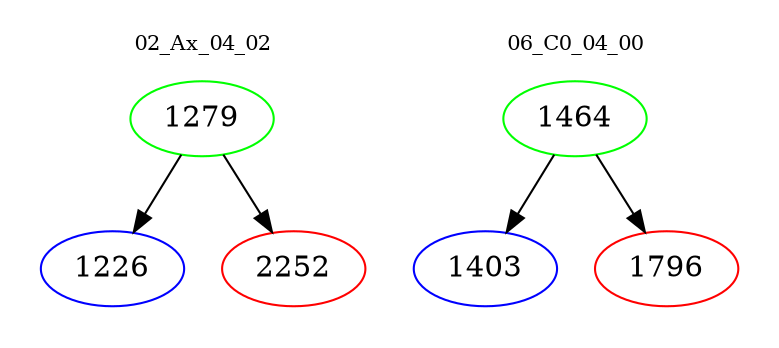 digraph{
subgraph cluster_0 {
color = white
label = "02_Ax_04_02";
fontsize=10;
T0_1279 [label="1279", color="green"]
T0_1279 -> T0_1226 [color="black"]
T0_1226 [label="1226", color="blue"]
T0_1279 -> T0_2252 [color="black"]
T0_2252 [label="2252", color="red"]
}
subgraph cluster_1 {
color = white
label = "06_C0_04_00";
fontsize=10;
T1_1464 [label="1464", color="green"]
T1_1464 -> T1_1403 [color="black"]
T1_1403 [label="1403", color="blue"]
T1_1464 -> T1_1796 [color="black"]
T1_1796 [label="1796", color="red"]
}
}
